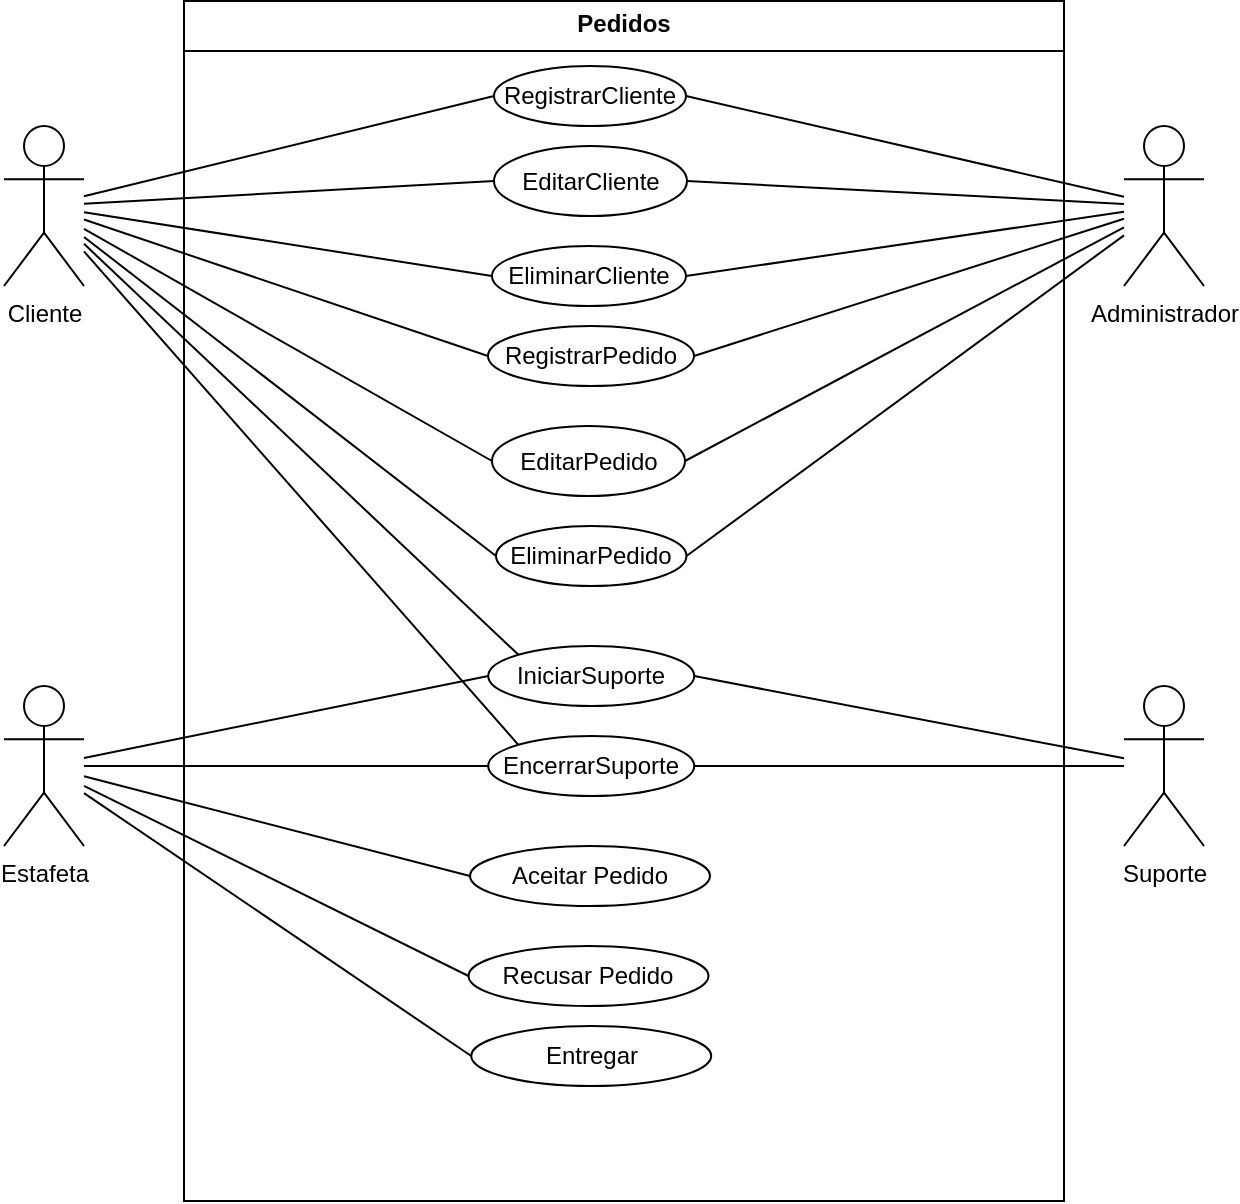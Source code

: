 <mxfile version="24.5.2" type="github">
  <diagram name="Página-1" id="jaYS5UkPuVQOAm4fdMGt">
    <mxGraphModel dx="749" dy="776" grid="1" gridSize="10" guides="1" tooltips="1" connect="1" arrows="1" fold="1" page="1" pageScale="1" pageWidth="827" pageHeight="1169" math="0" shadow="0">
      <root>
        <mxCell id="0" />
        <mxCell id="1" parent="0" />
        <mxCell id="jxeFTC8mUvcdBXuHc4pq-45" value="&lt;p style=&quot;margin: 4px 0px 0px; text-align: center;&quot;&gt;&lt;b&gt;Pedidos&lt;/b&gt;&lt;/p&gt;&lt;hr size=&quot;1&quot; style=&quot;border-style:solid;&quot;&gt;&lt;p style=&quot;margin:0px;margin-left:8px;&quot;&gt;&lt;br&gt;&lt;/p&gt;" style="verticalAlign=top;align=left;overflow=fill;html=1;whiteSpace=wrap;" vertex="1" parent="1">
          <mxGeometry x="210" y="97.5" width="440" height="600" as="geometry" />
        </mxCell>
        <mxCell id="jxeFTC8mUvcdBXuHc4pq-2" value="Cliente" style="shape=umlActor;verticalLabelPosition=bottom;verticalAlign=top;html=1;outlineConnect=0;" vertex="1" parent="1">
          <mxGeometry x="120" y="160" width="40" height="80" as="geometry" />
        </mxCell>
        <mxCell id="jxeFTC8mUvcdBXuHc4pq-4" value="Administrador" style="shape=umlActor;verticalLabelPosition=bottom;verticalAlign=top;html=1;outlineConnect=0;" vertex="1" parent="1">
          <mxGeometry x="680" y="160" width="40" height="80" as="geometry" />
        </mxCell>
        <mxCell id="jxeFTC8mUvcdBXuHc4pq-5" value="&lt;font style=&quot;vertical-align: inherit;&quot;&gt;&lt;font style=&quot;vertical-align: inherit;&quot;&gt;&lt;font style=&quot;vertical-align: inherit;&quot;&gt;&lt;font style=&quot;vertical-align: inherit;&quot;&gt;RegistrarCliente&lt;/font&gt;&lt;/font&gt;&lt;/font&gt;&lt;/font&gt;" style="ellipse;whiteSpace=wrap;html=1;align=center;" vertex="1" parent="1">
          <mxGeometry x="365" y="130" width="96" height="30" as="geometry" />
        </mxCell>
        <mxCell id="jxeFTC8mUvcdBXuHc4pq-8" value="&lt;font style=&quot;vertical-align: inherit;&quot;&gt;&lt;font style=&quot;vertical-align: inherit;&quot;&gt;&lt;font style=&quot;vertical-align: inherit;&quot;&gt;&lt;font style=&quot;vertical-align: inherit;&quot;&gt;EditarCliente&lt;/font&gt;&lt;/font&gt;&lt;/font&gt;&lt;/font&gt;" style="ellipse;whiteSpace=wrap;html=1;align=center;" vertex="1" parent="1">
          <mxGeometry x="365" y="170" width="96.5" height="35" as="geometry" />
        </mxCell>
        <mxCell id="jxeFTC8mUvcdBXuHc4pq-9" value="&lt;font style=&quot;vertical-align: inherit;&quot;&gt;&lt;font style=&quot;vertical-align: inherit;&quot;&gt;EliminarCliente&lt;/font&gt;&lt;/font&gt;" style="ellipse;whiteSpace=wrap;html=1;align=center;" vertex="1" parent="1">
          <mxGeometry x="364" y="220" width="97" height="30" as="geometry" />
        </mxCell>
        <mxCell id="jxeFTC8mUvcdBXuHc4pq-10" value="" style="endArrow=none;html=1;rounded=0;entryX=0;entryY=0.5;entryDx=0;entryDy=0;" edge="1" parent="1" source="jxeFTC8mUvcdBXuHc4pq-2" target="jxeFTC8mUvcdBXuHc4pq-5">
          <mxGeometry relative="1" as="geometry">
            <mxPoint x="160" y="354" as="sourcePoint" />
            <mxPoint x="318" y="330" as="targetPoint" />
          </mxGeometry>
        </mxCell>
        <mxCell id="jxeFTC8mUvcdBXuHc4pq-11" value="" style="endArrow=none;html=1;rounded=0;entryX=0;entryY=0.5;entryDx=0;entryDy=0;" edge="1" parent="1" source="jxeFTC8mUvcdBXuHc4pq-2" target="jxeFTC8mUvcdBXuHc4pq-8">
          <mxGeometry relative="1" as="geometry">
            <mxPoint x="170" y="360" as="sourcePoint" />
            <mxPoint x="375" y="215" as="targetPoint" />
          </mxGeometry>
        </mxCell>
        <mxCell id="jxeFTC8mUvcdBXuHc4pq-12" value="" style="endArrow=none;html=1;rounded=0;entryX=0;entryY=0.5;entryDx=0;entryDy=0;" edge="1" parent="1" source="jxeFTC8mUvcdBXuHc4pq-2" target="jxeFTC8mUvcdBXuHc4pq-9">
          <mxGeometry relative="1" as="geometry">
            <mxPoint x="180" y="374" as="sourcePoint" />
            <mxPoint x="375" y="258" as="targetPoint" />
          </mxGeometry>
        </mxCell>
        <mxCell id="jxeFTC8mUvcdBXuHc4pq-13" value="&lt;font style=&quot;vertical-align: inherit;&quot;&gt;&lt;font style=&quot;vertical-align: inherit;&quot;&gt;&lt;font style=&quot;vertical-align: inherit;&quot;&gt;&lt;font style=&quot;vertical-align: inherit;&quot;&gt;&lt;font style=&quot;vertical-align: inherit;&quot;&gt;&lt;font style=&quot;vertical-align: inherit;&quot;&gt;RegistrarPedido&lt;/font&gt;&lt;/font&gt;&lt;/font&gt;&lt;/font&gt;&lt;/font&gt;&lt;/font&gt;" style="ellipse;whiteSpace=wrap;html=1;align=center;" vertex="1" parent="1">
          <mxGeometry x="362" y="260" width="103" height="30" as="geometry" />
        </mxCell>
        <mxCell id="jxeFTC8mUvcdBXuHc4pq-14" value="&lt;font style=&quot;vertical-align: inherit;&quot;&gt;&lt;font style=&quot;vertical-align: inherit;&quot;&gt;&lt;font style=&quot;vertical-align: inherit;&quot;&gt;&lt;font style=&quot;vertical-align: inherit;&quot;&gt;EditarPedido&lt;/font&gt;&lt;/font&gt;&lt;/font&gt;&lt;/font&gt;" style="ellipse;whiteSpace=wrap;html=1;align=center;" vertex="1" parent="1">
          <mxGeometry x="364" y="310" width="96.5" height="35" as="geometry" />
        </mxCell>
        <mxCell id="jxeFTC8mUvcdBXuHc4pq-15" value="&lt;font style=&quot;vertical-align: inherit;&quot;&gt;&lt;font style=&quot;vertical-align: inherit;&quot;&gt;EliminarPedido&lt;/font&gt;&lt;/font&gt;" style="ellipse;whiteSpace=wrap;html=1;align=center;" vertex="1" parent="1">
          <mxGeometry x="365.99" y="360" width="95.25" height="30" as="geometry" />
        </mxCell>
        <mxCell id="jxeFTC8mUvcdBXuHc4pq-16" value="" style="endArrow=none;html=1;rounded=0;exitX=1;exitY=0.5;exitDx=0;exitDy=0;" edge="1" parent="1" source="jxeFTC8mUvcdBXuHc4pq-5" target="jxeFTC8mUvcdBXuHc4pq-4">
          <mxGeometry relative="1" as="geometry">
            <mxPoint x="380" y="681" as="sourcePoint" />
            <mxPoint x="585" y="540" as="targetPoint" />
          </mxGeometry>
        </mxCell>
        <mxCell id="jxeFTC8mUvcdBXuHc4pq-17" value="" style="endArrow=none;html=1;rounded=0;exitX=1;exitY=0.5;exitDx=0;exitDy=0;" edge="1" parent="1" source="jxeFTC8mUvcdBXuHc4pq-8" target="jxeFTC8mUvcdBXuHc4pq-4">
          <mxGeometry relative="1" as="geometry">
            <mxPoint x="413" y="576" as="sourcePoint" />
            <mxPoint x="618" y="510" as="targetPoint" />
          </mxGeometry>
        </mxCell>
        <mxCell id="jxeFTC8mUvcdBXuHc4pq-18" value="" style="endArrow=none;html=1;rounded=0;entryX=1;entryY=0.5;entryDx=0;entryDy=0;" edge="1" parent="1" source="jxeFTC8mUvcdBXuHc4pq-4" target="jxeFTC8mUvcdBXuHc4pq-9">
          <mxGeometry relative="1" as="geometry">
            <mxPoint x="400" y="623" as="sourcePoint" />
            <mxPoint x="605" y="600" as="targetPoint" />
          </mxGeometry>
        </mxCell>
        <mxCell id="jxeFTC8mUvcdBXuHc4pq-19" value="" style="endArrow=none;html=1;rounded=0;entryX=0;entryY=0.5;entryDx=0;entryDy=0;" edge="1" parent="1" source="jxeFTC8mUvcdBXuHc4pq-2" target="jxeFTC8mUvcdBXuHc4pq-13">
          <mxGeometry relative="1" as="geometry">
            <mxPoint x="170" y="210" as="sourcePoint" />
            <mxPoint x="375" y="305" as="targetPoint" />
          </mxGeometry>
        </mxCell>
        <mxCell id="jxeFTC8mUvcdBXuHc4pq-20" value="" style="endArrow=none;html=1;rounded=0;entryX=0;entryY=0.5;entryDx=0;entryDy=0;" edge="1" parent="1" source="jxeFTC8mUvcdBXuHc4pq-2" target="jxeFTC8mUvcdBXuHc4pq-14">
          <mxGeometry relative="1" as="geometry">
            <mxPoint x="170" y="330" as="sourcePoint" />
            <mxPoint x="372" y="365" as="targetPoint" />
          </mxGeometry>
        </mxCell>
        <mxCell id="jxeFTC8mUvcdBXuHc4pq-21" value="" style="endArrow=none;html=1;rounded=0;entryX=0;entryY=0.5;entryDx=0;entryDy=0;" edge="1" parent="1" source="jxeFTC8mUvcdBXuHc4pq-2" target="jxeFTC8mUvcdBXuHc4pq-15">
          <mxGeometry relative="1" as="geometry">
            <mxPoint x="160" y="330" as="sourcePoint" />
            <mxPoint x="375" y="408" as="targetPoint" />
          </mxGeometry>
        </mxCell>
        <mxCell id="jxeFTC8mUvcdBXuHc4pq-22" value="" style="endArrow=none;html=1;rounded=0;entryX=1;entryY=0.5;entryDx=0;entryDy=0;" edge="1" parent="1" source="jxeFTC8mUvcdBXuHc4pq-4" target="jxeFTC8mUvcdBXuHc4pq-13">
          <mxGeometry relative="1" as="geometry">
            <mxPoint x="170" y="330" as="sourcePoint" />
            <mxPoint x="372" y="365" as="targetPoint" />
          </mxGeometry>
        </mxCell>
        <mxCell id="jxeFTC8mUvcdBXuHc4pq-23" value="" style="endArrow=none;html=1;rounded=0;entryX=1;entryY=0.5;entryDx=0;entryDy=0;" edge="1" parent="1" source="jxeFTC8mUvcdBXuHc4pq-4" target="jxeFTC8mUvcdBXuHc4pq-14">
          <mxGeometry relative="1" as="geometry">
            <mxPoint x="680" y="320" as="sourcePoint" />
            <mxPoint x="475" y="365" as="targetPoint" />
          </mxGeometry>
        </mxCell>
        <mxCell id="jxeFTC8mUvcdBXuHc4pq-24" value="" style="endArrow=none;html=1;rounded=0;entryX=1;entryY=0.5;entryDx=0;entryDy=0;" edge="1" parent="1" source="jxeFTC8mUvcdBXuHc4pq-4" target="jxeFTC8mUvcdBXuHc4pq-15">
          <mxGeometry relative="1" as="geometry">
            <mxPoint x="690" y="336" as="sourcePoint" />
            <mxPoint x="471" y="408" as="targetPoint" />
          </mxGeometry>
        </mxCell>
        <mxCell id="jxeFTC8mUvcdBXuHc4pq-25" value="Suporte" style="shape=umlActor;verticalLabelPosition=bottom;verticalAlign=top;html=1;outlineConnect=0;" vertex="1" parent="1">
          <mxGeometry x="680" y="440" width="40" height="80" as="geometry" />
        </mxCell>
        <mxCell id="jxeFTC8mUvcdBXuHc4pq-26" value="Estafeta" style="shape=umlActor;verticalLabelPosition=bottom;verticalAlign=top;html=1;outlineConnect=0;" vertex="1" parent="1">
          <mxGeometry x="120" y="440" width="40" height="80" as="geometry" />
        </mxCell>
        <mxCell id="jxeFTC8mUvcdBXuHc4pq-27" value="&lt;font style=&quot;vertical-align: inherit;&quot;&gt;&lt;font style=&quot;vertical-align: inherit;&quot;&gt;&lt;font style=&quot;vertical-align: inherit;&quot;&gt;&lt;font style=&quot;vertical-align: inherit;&quot;&gt;&lt;font style=&quot;vertical-align: inherit;&quot;&gt;&lt;font style=&quot;vertical-align: inherit;&quot;&gt;&lt;font style=&quot;vertical-align: inherit;&quot;&gt;&lt;font style=&quot;vertical-align: inherit;&quot;&gt;IniciarSuporte&lt;/font&gt;&lt;/font&gt;&lt;/font&gt;&lt;/font&gt;&lt;/font&gt;&lt;/font&gt;&lt;/font&gt;&lt;/font&gt;" style="ellipse;whiteSpace=wrap;html=1;align=center;" vertex="1" parent="1">
          <mxGeometry x="362.12" y="420" width="103" height="30" as="geometry" />
        </mxCell>
        <mxCell id="jxeFTC8mUvcdBXuHc4pq-28" value="&lt;font style=&quot;vertical-align: inherit;&quot;&gt;&lt;font style=&quot;vertical-align: inherit;&quot;&gt;&lt;font style=&quot;vertical-align: inherit;&quot;&gt;&lt;font style=&quot;vertical-align: inherit;&quot;&gt;&lt;font style=&quot;vertical-align: inherit;&quot;&gt;&lt;font style=&quot;vertical-align: inherit;&quot;&gt;&lt;font style=&quot;vertical-align: inherit;&quot;&gt;&lt;font style=&quot;vertical-align: inherit;&quot;&gt;&lt;font style=&quot;vertical-align: inherit;&quot;&gt;&lt;font style=&quot;vertical-align: inherit;&quot;&gt;EncerrarSuporte&lt;/font&gt;&lt;/font&gt;&lt;/font&gt;&lt;/font&gt;&lt;/font&gt;&lt;/font&gt;&lt;/font&gt;&lt;/font&gt;&lt;/font&gt;&lt;/font&gt;" style="ellipse;whiteSpace=wrap;html=1;align=center;" vertex="1" parent="1">
          <mxGeometry x="362.12" y="465" width="103" height="30" as="geometry" />
        </mxCell>
        <mxCell id="jxeFTC8mUvcdBXuHc4pq-29" value="" style="endArrow=none;html=1;rounded=0;entryX=0;entryY=0.5;entryDx=0;entryDy=0;" edge="1" parent="1" source="jxeFTC8mUvcdBXuHc4pq-26" target="jxeFTC8mUvcdBXuHc4pq-27">
          <mxGeometry relative="1" as="geometry">
            <mxPoint x="160" y="390" as="sourcePoint" />
            <mxPoint x="362" y="495" as="targetPoint" />
          </mxGeometry>
        </mxCell>
        <mxCell id="jxeFTC8mUvcdBXuHc4pq-30" value="" style="endArrow=none;html=1;rounded=0;entryX=0;entryY=0.5;entryDx=0;entryDy=0;" edge="1" parent="1" source="jxeFTC8mUvcdBXuHc4pq-26" target="jxeFTC8mUvcdBXuHc4pq-28">
          <mxGeometry relative="1" as="geometry">
            <mxPoint x="160" y="490" as="sourcePoint" />
            <mxPoint x="360" y="535" as="targetPoint" />
          </mxGeometry>
        </mxCell>
        <mxCell id="jxeFTC8mUvcdBXuHc4pq-34" value="" style="endArrow=none;html=1;rounded=0;entryX=0;entryY=0;entryDx=0;entryDy=0;" edge="1" parent="1" source="jxeFTC8mUvcdBXuHc4pq-2" target="jxeFTC8mUvcdBXuHc4pq-27">
          <mxGeometry relative="1" as="geometry">
            <mxPoint x="170" y="267" as="sourcePoint" />
            <mxPoint x="376" y="445" as="targetPoint" />
          </mxGeometry>
        </mxCell>
        <mxCell id="jxeFTC8mUvcdBXuHc4pq-35" value="" style="endArrow=none;html=1;rounded=0;entryX=0;entryY=0;entryDx=0;entryDy=0;" edge="1" parent="1" source="jxeFTC8mUvcdBXuHc4pq-2" target="jxeFTC8mUvcdBXuHc4pq-28">
          <mxGeometry relative="1" as="geometry">
            <mxPoint x="170" y="271" as="sourcePoint" />
            <mxPoint x="386" y="494" as="targetPoint" />
          </mxGeometry>
        </mxCell>
        <mxCell id="jxeFTC8mUvcdBXuHc4pq-36" value="" style="endArrow=none;html=1;rounded=0;exitX=1;exitY=0.5;exitDx=0;exitDy=0;" edge="1" parent="1" source="jxeFTC8mUvcdBXuHc4pq-27" target="jxeFTC8mUvcdBXuHc4pq-25">
          <mxGeometry relative="1" as="geometry">
            <mxPoint x="465" y="496" as="sourcePoint" />
            <mxPoint x="667" y="510" as="targetPoint" />
          </mxGeometry>
        </mxCell>
        <mxCell id="jxeFTC8mUvcdBXuHc4pq-37" value="" style="endArrow=none;html=1;rounded=0;exitX=1;exitY=0.5;exitDx=0;exitDy=0;" edge="1" parent="1" source="jxeFTC8mUvcdBXuHc4pq-28" target="jxeFTC8mUvcdBXuHc4pq-25">
          <mxGeometry relative="1" as="geometry">
            <mxPoint x="475" y="506" as="sourcePoint" />
            <mxPoint x="690" y="491" as="targetPoint" />
          </mxGeometry>
        </mxCell>
        <mxCell id="jxeFTC8mUvcdBXuHc4pq-40" value="Aceitar Pedido" style="ellipse;whiteSpace=wrap;html=1;align=center;" vertex="1" parent="1">
          <mxGeometry x="353" y="520" width="120" height="30" as="geometry" />
        </mxCell>
        <mxCell id="jxeFTC8mUvcdBXuHc4pq-41" value="Recusar Pedido" style="ellipse;whiteSpace=wrap;html=1;align=center;" vertex="1" parent="1">
          <mxGeometry x="352.25" y="570" width="120" height="30" as="geometry" />
        </mxCell>
        <mxCell id="jxeFTC8mUvcdBXuHc4pq-42" value="" style="endArrow=none;html=1;rounded=0;entryX=0;entryY=0.5;entryDx=0;entryDy=0;" edge="1" parent="1" source="jxeFTC8mUvcdBXuHc4pq-26" target="jxeFTC8mUvcdBXuHc4pq-40">
          <mxGeometry relative="1" as="geometry">
            <mxPoint x="170" y="500" as="sourcePoint" />
            <mxPoint x="374" y="546" as="targetPoint" />
          </mxGeometry>
        </mxCell>
        <mxCell id="jxeFTC8mUvcdBXuHc4pq-48" value="" style="endArrow=none;html=1;rounded=0;entryX=0;entryY=0.5;entryDx=0;entryDy=0;" edge="1" parent="1" source="jxeFTC8mUvcdBXuHc4pq-26" target="jxeFTC8mUvcdBXuHc4pq-41">
          <mxGeometry relative="1" as="geometry">
            <mxPoint x="160" y="540" as="sourcePoint" />
            <mxPoint x="353" y="635" as="targetPoint" />
          </mxGeometry>
        </mxCell>
        <mxCell id="jxeFTC8mUvcdBXuHc4pq-51" value="&lt;font style=&quot;vertical-align: inherit;&quot;&gt;&lt;font style=&quot;vertical-align: inherit;&quot;&gt;Entregar&lt;/font&gt;&lt;/font&gt;" style="ellipse;whiteSpace=wrap;html=1;align=center;" vertex="1" parent="1">
          <mxGeometry x="353.62" y="610" width="120" height="30" as="geometry" />
        </mxCell>
        <mxCell id="jxeFTC8mUvcdBXuHc4pq-52" value="" style="endArrow=none;html=1;rounded=0;entryX=0;entryY=0.5;entryDx=0;entryDy=0;" edge="1" parent="1" source="jxeFTC8mUvcdBXuHc4pq-26" target="jxeFTC8mUvcdBXuHc4pq-51">
          <mxGeometry relative="1" as="geometry">
            <mxPoint x="170" y="500" as="sourcePoint" />
            <mxPoint x="362" y="595" as="targetPoint" />
          </mxGeometry>
        </mxCell>
      </root>
    </mxGraphModel>
  </diagram>
</mxfile>
